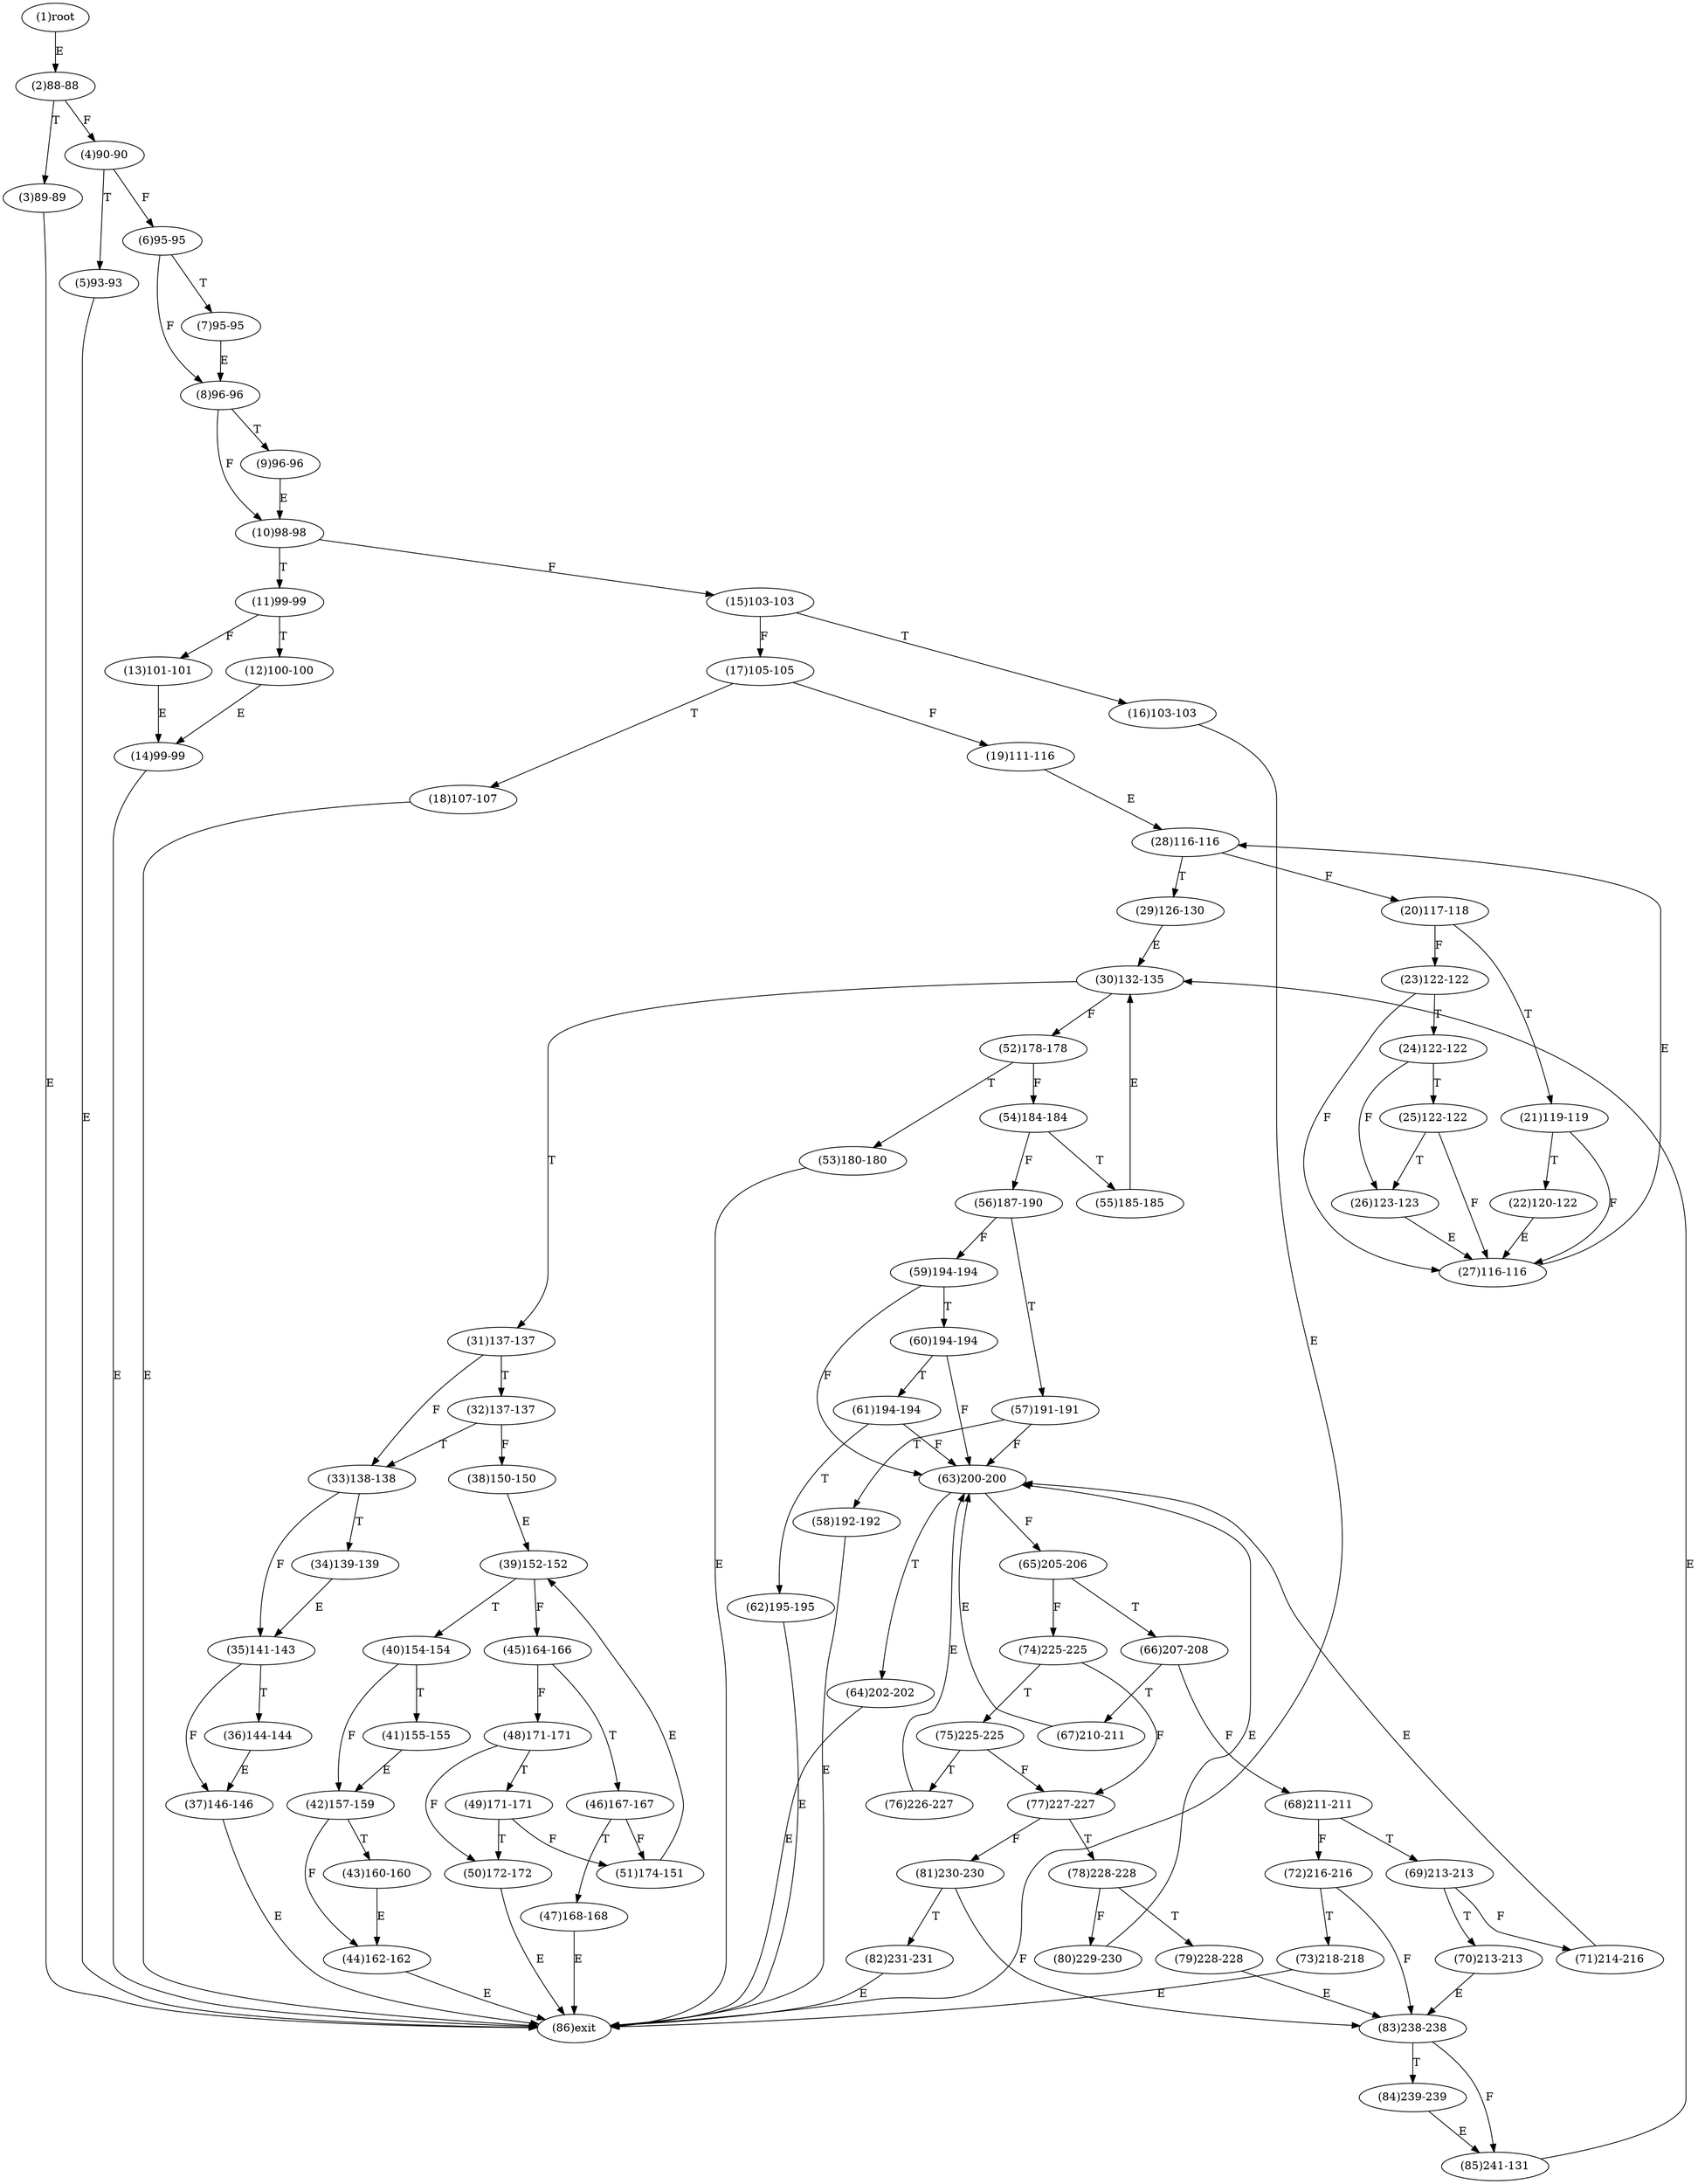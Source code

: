 digraph "" { 
1[ label="(1)root"];
2[ label="(2)88-88"];
3[ label="(3)89-89"];
4[ label="(4)90-90"];
5[ label="(5)93-93"];
6[ label="(6)95-95"];
7[ label="(7)95-95"];
8[ label="(8)96-96"];
9[ label="(9)96-96"];
10[ label="(10)98-98"];
11[ label="(11)99-99"];
12[ label="(12)100-100"];
13[ label="(13)101-101"];
14[ label="(14)99-99"];
15[ label="(15)103-103"];
17[ label="(17)105-105"];
16[ label="(16)103-103"];
19[ label="(19)111-116"];
18[ label="(18)107-107"];
21[ label="(21)119-119"];
20[ label="(20)117-118"];
23[ label="(23)122-122"];
22[ label="(22)120-122"];
25[ label="(25)122-122"];
24[ label="(24)122-122"];
27[ label="(27)116-116"];
26[ label="(26)123-123"];
29[ label="(29)126-130"];
28[ label="(28)116-116"];
31[ label="(31)137-137"];
30[ label="(30)132-135"];
34[ label="(34)139-139"];
35[ label="(35)141-143"];
32[ label="(32)137-137"];
33[ label="(33)138-138"];
38[ label="(38)150-150"];
39[ label="(39)152-152"];
36[ label="(36)144-144"];
37[ label="(37)146-146"];
42[ label="(42)157-159"];
43[ label="(43)160-160"];
40[ label="(40)154-154"];
41[ label="(41)155-155"];
46[ label="(46)167-167"];
47[ label="(47)168-168"];
44[ label="(44)162-162"];
45[ label="(45)164-166"];
51[ label="(51)174-151"];
50[ label="(50)172-172"];
49[ label="(49)171-171"];
48[ label="(48)171-171"];
55[ label="(55)185-185"];
54[ label="(54)184-184"];
53[ label="(53)180-180"];
52[ label="(52)178-178"];
59[ label="(59)194-194"];
58[ label="(58)192-192"];
57[ label="(57)191-191"];
56[ label="(56)187-190"];
63[ label="(63)200-200"];
62[ label="(62)195-195"];
61[ label="(61)194-194"];
60[ label="(60)194-194"];
68[ label="(68)211-211"];
69[ label="(69)213-213"];
70[ label="(70)213-213"];
71[ label="(71)214-216"];
64[ label="(64)202-202"];
65[ label="(65)205-206"];
66[ label="(66)207-208"];
67[ label="(67)210-211"];
76[ label="(76)226-227"];
77[ label="(77)227-227"];
78[ label="(78)228-228"];
79[ label="(79)228-228"];
72[ label="(72)216-216"];
73[ label="(73)218-218"];
74[ label="(74)225-225"];
75[ label="(75)225-225"];
85[ label="(85)241-131"];
84[ label="(84)239-239"];
86[ label="(86)exit"];
81[ label="(81)230-230"];
80[ label="(80)229-230"];
83[ label="(83)238-238"];
82[ label="(82)231-231"];
1->2[ label="E"];
2->4[ label="F"];
2->3[ label="T"];
3->86[ label="E"];
4->6[ label="F"];
4->5[ label="T"];
5->86[ label="E"];
6->8[ label="F"];
6->7[ label="T"];
7->8[ label="E"];
8->10[ label="F"];
8->9[ label="T"];
9->10[ label="E"];
10->15[ label="F"];
10->11[ label="T"];
11->13[ label="F"];
11->12[ label="T"];
12->14[ label="E"];
13->14[ label="E"];
14->86[ label="E"];
15->17[ label="F"];
15->16[ label="T"];
16->86[ label="E"];
17->19[ label="F"];
17->18[ label="T"];
18->86[ label="E"];
19->28[ label="E"];
20->23[ label="F"];
20->21[ label="T"];
21->27[ label="F"];
21->22[ label="T"];
22->27[ label="E"];
23->27[ label="F"];
23->24[ label="T"];
24->26[ label="F"];
24->25[ label="T"];
25->27[ label="F"];
25->26[ label="T"];
26->27[ label="E"];
27->28[ label="E"];
28->20[ label="F"];
28->29[ label="T"];
29->30[ label="E"];
30->52[ label="F"];
30->31[ label="T"];
31->33[ label="F"];
31->32[ label="T"];
32->38[ label="F"];
32->33[ label="T"];
33->35[ label="F"];
33->34[ label="T"];
34->35[ label="E"];
35->37[ label="F"];
35->36[ label="T"];
36->37[ label="E"];
37->86[ label="E"];
38->39[ label="E"];
39->45[ label="F"];
39->40[ label="T"];
40->42[ label="F"];
40->41[ label="T"];
41->42[ label="E"];
42->44[ label="F"];
42->43[ label="T"];
43->44[ label="E"];
44->86[ label="E"];
45->48[ label="F"];
45->46[ label="T"];
46->51[ label="F"];
46->47[ label="T"];
47->86[ label="E"];
48->50[ label="F"];
48->49[ label="T"];
49->51[ label="F"];
49->50[ label="T"];
50->86[ label="E"];
51->39[ label="E"];
52->54[ label="F"];
52->53[ label="T"];
53->86[ label="E"];
54->56[ label="F"];
54->55[ label="T"];
55->30[ label="E"];
56->59[ label="F"];
56->57[ label="T"];
57->63[ label="F"];
57->58[ label="T"];
58->86[ label="E"];
59->63[ label="F"];
59->60[ label="T"];
60->63[ label="F"];
60->61[ label="T"];
61->63[ label="F"];
61->62[ label="T"];
62->86[ label="E"];
63->65[ label="F"];
63->64[ label="T"];
64->86[ label="E"];
65->74[ label="F"];
65->66[ label="T"];
66->68[ label="F"];
66->67[ label="T"];
67->63[ label="E"];
68->72[ label="F"];
68->69[ label="T"];
69->71[ label="F"];
69->70[ label="T"];
70->83[ label="E"];
71->63[ label="E"];
72->83[ label="F"];
72->73[ label="T"];
73->86[ label="E"];
74->77[ label="F"];
74->75[ label="T"];
75->77[ label="F"];
75->76[ label="T"];
76->63[ label="E"];
77->81[ label="F"];
77->78[ label="T"];
78->80[ label="F"];
78->79[ label="T"];
79->83[ label="E"];
80->63[ label="E"];
81->83[ label="F"];
81->82[ label="T"];
82->86[ label="E"];
83->85[ label="F"];
83->84[ label="T"];
84->85[ label="E"];
85->30[ label="E"];
}